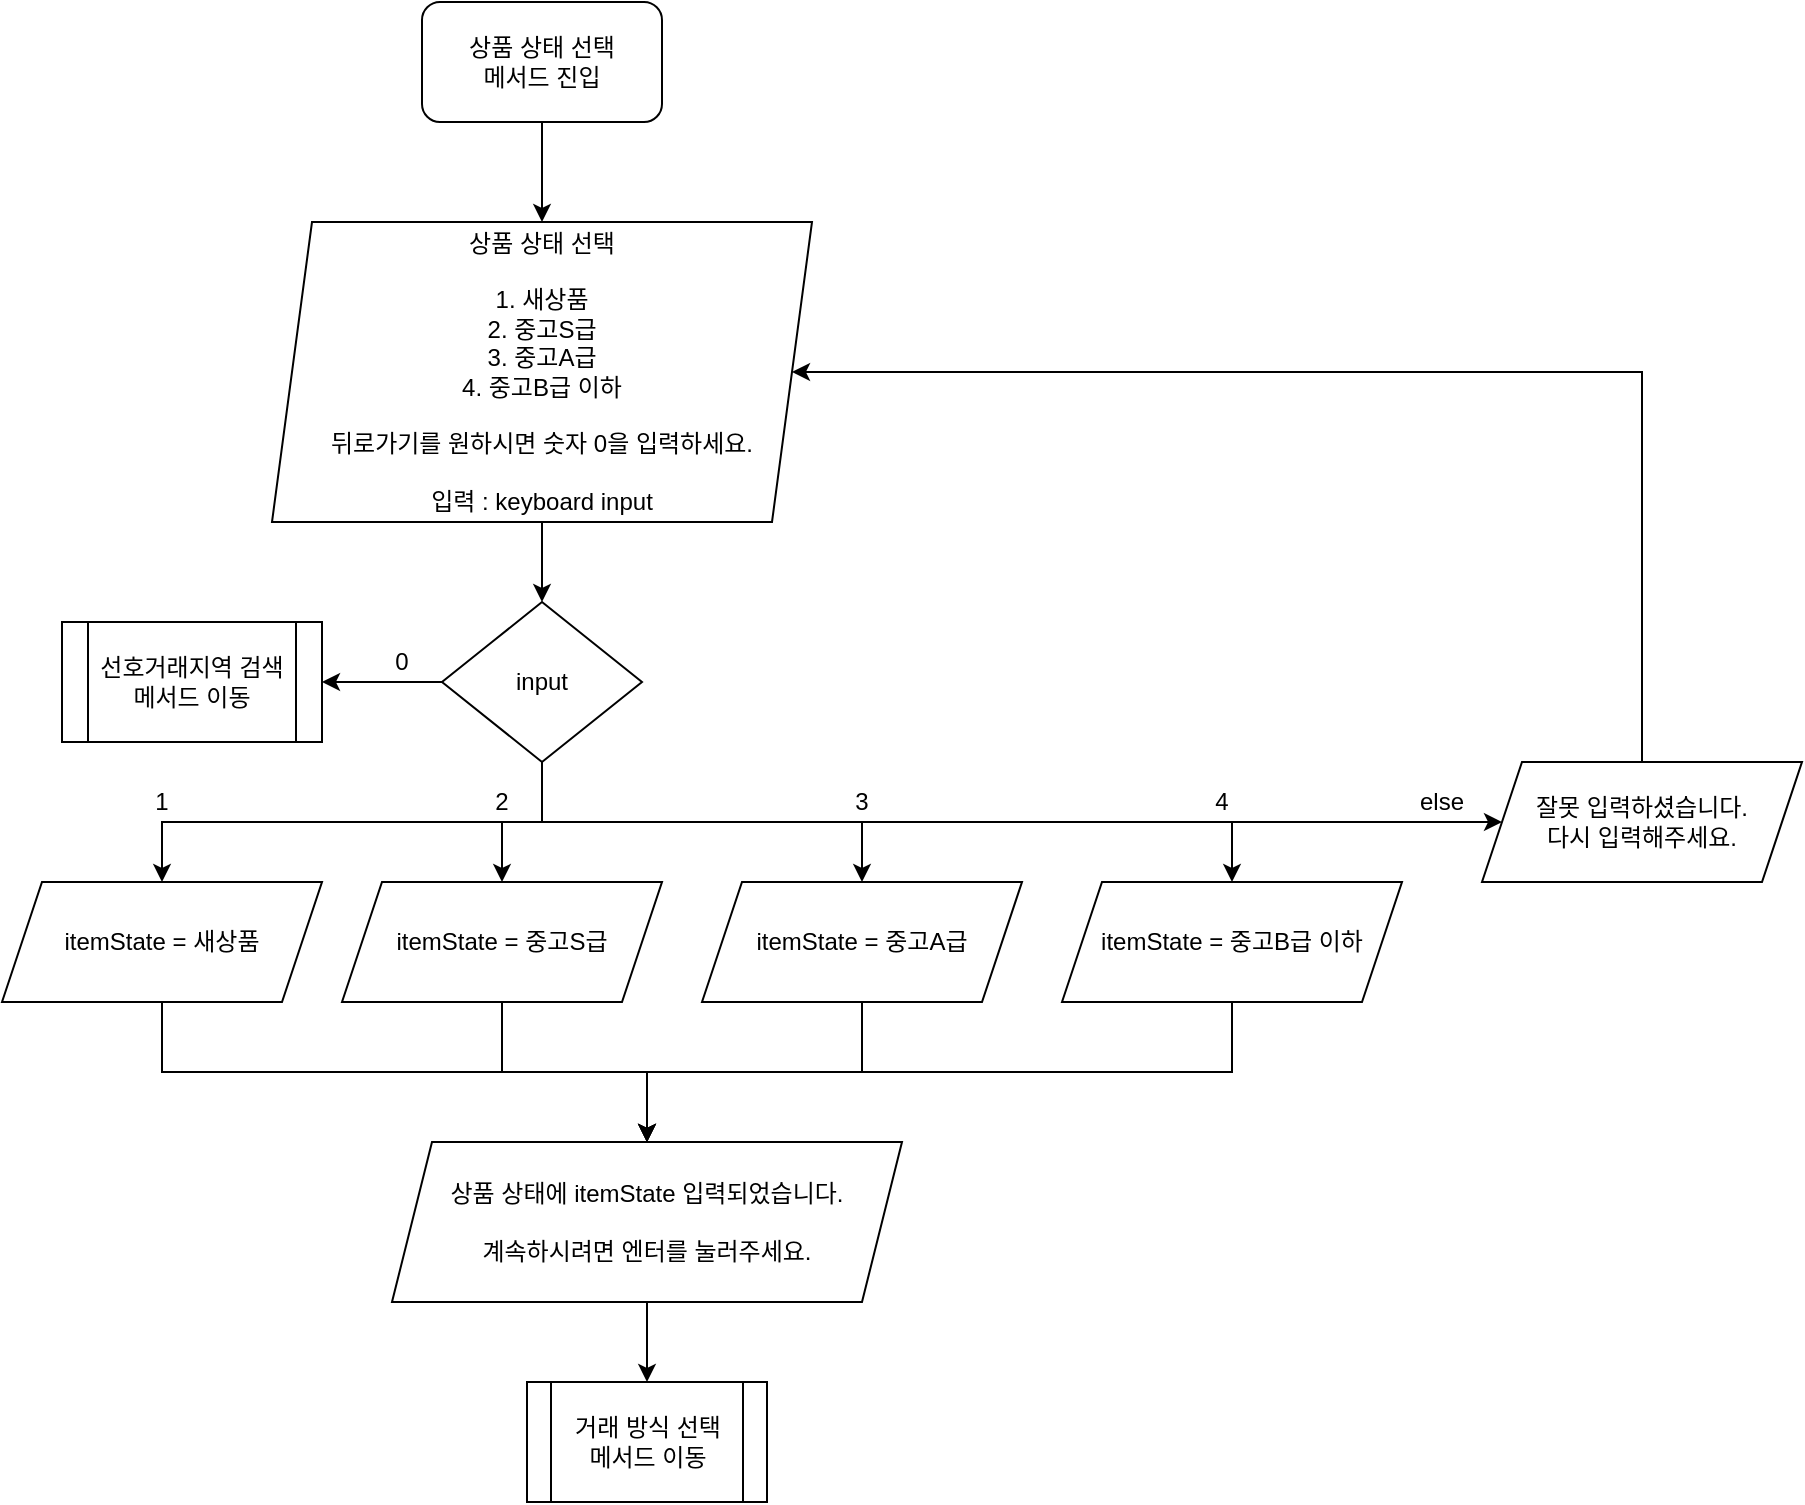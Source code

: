 <mxfile version="13.9.8" type="google"><diagram id="C5RBs43oDa-KdzZeNtuy" name="Page-1"><mxGraphModel dx="700" dy="752" grid="1" gridSize="10" guides="1" tooltips="1" connect="1" arrows="1" fold="1" page="1" pageScale="1" pageWidth="827" pageHeight="1169" math="0" shadow="0"><root><mxCell id="WIyWlLk6GJQsqaUBKTNV-0"/><mxCell id="WIyWlLk6GJQsqaUBKTNV-1" parent="WIyWlLk6GJQsqaUBKTNV-0"/><mxCell id="X5C2-GXVxS-Rd7G31I63-2" value="" style="edgeStyle=orthogonalEdgeStyle;rounded=0;orthogonalLoop=1;jettySize=auto;html=1;" edge="1" parent="WIyWlLk6GJQsqaUBKTNV-1" source="X5C2-GXVxS-Rd7G31I63-0" target="X5C2-GXVxS-Rd7G31I63-1"><mxGeometry relative="1" as="geometry"/></mxCell><mxCell id="X5C2-GXVxS-Rd7G31I63-0" value="상품 상태 선택&lt;br&gt;메서드 진입" style="rounded=1;whiteSpace=wrap;html=1;" vertex="1" parent="WIyWlLk6GJQsqaUBKTNV-1"><mxGeometry x="210" y="60" width="120" height="60" as="geometry"/></mxCell><mxCell id="X5C2-GXVxS-Rd7G31I63-4" value="" style="edgeStyle=orthogonalEdgeStyle;rounded=0;orthogonalLoop=1;jettySize=auto;html=1;" edge="1" parent="WIyWlLk6GJQsqaUBKTNV-1" source="X5C2-GXVxS-Rd7G31I63-1" target="X5C2-GXVxS-Rd7G31I63-3"><mxGeometry relative="1" as="geometry"/></mxCell><mxCell id="X5C2-GXVxS-Rd7G31I63-1" value="상품 상태 선택&lt;br&gt;&lt;br&gt;1. 새상품&lt;br&gt;2. 중고S급&lt;br&gt;3. 중고A급&lt;br&gt;4. 중고B급 이하&lt;br&gt;&lt;br&gt;뒤로가기를 원하시면 숫자 0을 입력하세요.&lt;br&gt;&lt;br&gt;입력 : keyboard input" style="shape=parallelogram;perimeter=parallelogramPerimeter;whiteSpace=wrap;html=1;fixedSize=1;rounded=1;arcSize=0;" vertex="1" parent="WIyWlLk6GJQsqaUBKTNV-1"><mxGeometry x="135" y="170" width="270" height="150" as="geometry"/></mxCell><mxCell id="X5C2-GXVxS-Rd7G31I63-6" value="" style="edgeStyle=orthogonalEdgeStyle;rounded=0;orthogonalLoop=1;jettySize=auto;html=1;" edge="1" parent="WIyWlLk6GJQsqaUBKTNV-1" source="X5C2-GXVxS-Rd7G31I63-3" target="X5C2-GXVxS-Rd7G31I63-5"><mxGeometry relative="1" as="geometry"/></mxCell><mxCell id="X5C2-GXVxS-Rd7G31I63-12" style="edgeStyle=orthogonalEdgeStyle;rounded=0;orthogonalLoop=1;jettySize=auto;html=1;exitX=0.5;exitY=1;exitDx=0;exitDy=0;entryX=0.5;entryY=0;entryDx=0;entryDy=0;" edge="1" parent="WIyWlLk6GJQsqaUBKTNV-1" source="X5C2-GXVxS-Rd7G31I63-3" target="X5C2-GXVxS-Rd7G31I63-8"><mxGeometry relative="1" as="geometry"/></mxCell><mxCell id="X5C2-GXVxS-Rd7G31I63-13" style="edgeStyle=orthogonalEdgeStyle;rounded=0;orthogonalLoop=1;jettySize=auto;html=1;exitX=0.5;exitY=1;exitDx=0;exitDy=0;entryX=0.5;entryY=0;entryDx=0;entryDy=0;" edge="1" parent="WIyWlLk6GJQsqaUBKTNV-1" source="X5C2-GXVxS-Rd7G31I63-3" target="X5C2-GXVxS-Rd7G31I63-9"><mxGeometry relative="1" as="geometry"/></mxCell><mxCell id="X5C2-GXVxS-Rd7G31I63-14" style="edgeStyle=orthogonalEdgeStyle;rounded=0;orthogonalLoop=1;jettySize=auto;html=1;exitX=0.5;exitY=1;exitDx=0;exitDy=0;entryX=0.5;entryY=0;entryDx=0;entryDy=0;" edge="1" parent="WIyWlLk6GJQsqaUBKTNV-1" source="X5C2-GXVxS-Rd7G31I63-3" target="X5C2-GXVxS-Rd7G31I63-10"><mxGeometry relative="1" as="geometry"/></mxCell><mxCell id="X5C2-GXVxS-Rd7G31I63-15" style="edgeStyle=orthogonalEdgeStyle;rounded=0;orthogonalLoop=1;jettySize=auto;html=1;exitX=0.5;exitY=1;exitDx=0;exitDy=0;" edge="1" parent="WIyWlLk6GJQsqaUBKTNV-1" source="X5C2-GXVxS-Rd7G31I63-3" target="X5C2-GXVxS-Rd7G31I63-11"><mxGeometry relative="1" as="geometry"/></mxCell><mxCell id="X5C2-GXVxS-Rd7G31I63-17" style="edgeStyle=orthogonalEdgeStyle;rounded=0;orthogonalLoop=1;jettySize=auto;html=1;exitX=0.5;exitY=1;exitDx=0;exitDy=0;" edge="1" parent="WIyWlLk6GJQsqaUBKTNV-1" source="X5C2-GXVxS-Rd7G31I63-3" target="X5C2-GXVxS-Rd7G31I63-16"><mxGeometry relative="1" as="geometry"/></mxCell><mxCell id="X5C2-GXVxS-Rd7G31I63-3" value="input" style="rhombus;whiteSpace=wrap;html=1;rounded=1;arcSize=0;" vertex="1" parent="WIyWlLk6GJQsqaUBKTNV-1"><mxGeometry x="220" y="360" width="100" height="80" as="geometry"/></mxCell><mxCell id="X5C2-GXVxS-Rd7G31I63-5" value="선호거래지역 검색&lt;br&gt;메서드 이동" style="shape=process;whiteSpace=wrap;html=1;backgroundOutline=1;rounded=1;arcSize=0;" vertex="1" parent="WIyWlLk6GJQsqaUBKTNV-1"><mxGeometry x="30" y="370" width="130" height="60" as="geometry"/></mxCell><mxCell id="X5C2-GXVxS-Rd7G31I63-7" value="0" style="text;html=1;strokeColor=none;fillColor=none;align=center;verticalAlign=middle;whiteSpace=wrap;rounded=0;" vertex="1" parent="WIyWlLk6GJQsqaUBKTNV-1"><mxGeometry x="180" y="380" width="40" height="20" as="geometry"/></mxCell><mxCell id="X5C2-GXVxS-Rd7G31I63-26" style="edgeStyle=orthogonalEdgeStyle;rounded=0;orthogonalLoop=1;jettySize=auto;html=1;exitX=0.5;exitY=1;exitDx=0;exitDy=0;" edge="1" parent="WIyWlLk6GJQsqaUBKTNV-1" source="X5C2-GXVxS-Rd7G31I63-8" target="X5C2-GXVxS-Rd7G31I63-25"><mxGeometry relative="1" as="geometry"/></mxCell><mxCell id="X5C2-GXVxS-Rd7G31I63-8" value="itemState = 새상품" style="shape=parallelogram;perimeter=parallelogramPerimeter;whiteSpace=wrap;html=1;fixedSize=1;" vertex="1" parent="WIyWlLk6GJQsqaUBKTNV-1"><mxGeometry y="500" width="160" height="60" as="geometry"/></mxCell><mxCell id="X5C2-GXVxS-Rd7G31I63-27" style="edgeStyle=orthogonalEdgeStyle;rounded=0;orthogonalLoop=1;jettySize=auto;html=1;exitX=0.5;exitY=1;exitDx=0;exitDy=0;" edge="1" parent="WIyWlLk6GJQsqaUBKTNV-1" source="X5C2-GXVxS-Rd7G31I63-9" target="X5C2-GXVxS-Rd7G31I63-25"><mxGeometry relative="1" as="geometry"/></mxCell><mxCell id="X5C2-GXVxS-Rd7G31I63-9" value="itemState = 중고S급" style="shape=parallelogram;perimeter=parallelogramPerimeter;whiteSpace=wrap;html=1;fixedSize=1;" vertex="1" parent="WIyWlLk6GJQsqaUBKTNV-1"><mxGeometry x="170" y="500" width="160" height="60" as="geometry"/></mxCell><mxCell id="X5C2-GXVxS-Rd7G31I63-28" style="edgeStyle=orthogonalEdgeStyle;rounded=0;orthogonalLoop=1;jettySize=auto;html=1;exitX=0.5;exitY=1;exitDx=0;exitDy=0;" edge="1" parent="WIyWlLk6GJQsqaUBKTNV-1" source="X5C2-GXVxS-Rd7G31I63-10" target="X5C2-GXVxS-Rd7G31I63-25"><mxGeometry relative="1" as="geometry"/></mxCell><mxCell id="X5C2-GXVxS-Rd7G31I63-10" value="itemState = 중고A급" style="shape=parallelogram;perimeter=parallelogramPerimeter;whiteSpace=wrap;html=1;fixedSize=1;" vertex="1" parent="WIyWlLk6GJQsqaUBKTNV-1"><mxGeometry x="350" y="500" width="160" height="60" as="geometry"/></mxCell><mxCell id="X5C2-GXVxS-Rd7G31I63-29" style="edgeStyle=orthogonalEdgeStyle;rounded=0;orthogonalLoop=1;jettySize=auto;html=1;exitX=0.5;exitY=1;exitDx=0;exitDy=0;" edge="1" parent="WIyWlLk6GJQsqaUBKTNV-1" source="X5C2-GXVxS-Rd7G31I63-11" target="X5C2-GXVxS-Rd7G31I63-25"><mxGeometry relative="1" as="geometry"/></mxCell><mxCell id="X5C2-GXVxS-Rd7G31I63-11" value="itemState = 중고B급 이하" style="shape=parallelogram;perimeter=parallelogramPerimeter;whiteSpace=wrap;html=1;fixedSize=1;" vertex="1" parent="WIyWlLk6GJQsqaUBKTNV-1"><mxGeometry x="530" y="500" width="170" height="60" as="geometry"/></mxCell><mxCell id="X5C2-GXVxS-Rd7G31I63-24" style="edgeStyle=orthogonalEdgeStyle;rounded=0;orthogonalLoop=1;jettySize=auto;html=1;exitX=0.5;exitY=0;exitDx=0;exitDy=0;entryX=1;entryY=0.5;entryDx=0;entryDy=0;" edge="1" parent="WIyWlLk6GJQsqaUBKTNV-1" source="X5C2-GXVxS-Rd7G31I63-16" target="X5C2-GXVxS-Rd7G31I63-1"><mxGeometry relative="1" as="geometry"><Array as="points"><mxPoint x="820" y="245"/></Array></mxGeometry></mxCell><mxCell id="X5C2-GXVxS-Rd7G31I63-16" value="잘못 입력하셨습니다.&lt;br&gt;다시 입력해주세요." style="shape=parallelogram;perimeter=parallelogramPerimeter;whiteSpace=wrap;html=1;fixedSize=1;" vertex="1" parent="WIyWlLk6GJQsqaUBKTNV-1"><mxGeometry x="740" y="440" width="160" height="60" as="geometry"/></mxCell><mxCell id="X5C2-GXVxS-Rd7G31I63-18" value="1" style="text;html=1;strokeColor=none;fillColor=none;align=center;verticalAlign=middle;whiteSpace=wrap;rounded=0;" vertex="1" parent="WIyWlLk6GJQsqaUBKTNV-1"><mxGeometry x="60" y="450" width="40" height="20" as="geometry"/></mxCell><mxCell id="X5C2-GXVxS-Rd7G31I63-19" value="2" style="text;html=1;strokeColor=none;fillColor=none;align=center;verticalAlign=middle;whiteSpace=wrap;rounded=0;" vertex="1" parent="WIyWlLk6GJQsqaUBKTNV-1"><mxGeometry x="230" y="450" width="40" height="20" as="geometry"/></mxCell><mxCell id="X5C2-GXVxS-Rd7G31I63-20" value="3" style="text;html=1;strokeColor=none;fillColor=none;align=center;verticalAlign=middle;whiteSpace=wrap;rounded=0;" vertex="1" parent="WIyWlLk6GJQsqaUBKTNV-1"><mxGeometry x="410" y="450" width="40" height="20" as="geometry"/></mxCell><mxCell id="X5C2-GXVxS-Rd7G31I63-21" value="4" style="text;html=1;strokeColor=none;fillColor=none;align=center;verticalAlign=middle;whiteSpace=wrap;rounded=0;" vertex="1" parent="WIyWlLk6GJQsqaUBKTNV-1"><mxGeometry x="590" y="450" width="40" height="20" as="geometry"/></mxCell><mxCell id="X5C2-GXVxS-Rd7G31I63-22" value="else" style="text;html=1;strokeColor=none;fillColor=none;align=center;verticalAlign=middle;whiteSpace=wrap;rounded=0;" vertex="1" parent="WIyWlLk6GJQsqaUBKTNV-1"><mxGeometry x="700" y="450" width="40" height="20" as="geometry"/></mxCell><mxCell id="X5C2-GXVxS-Rd7G31I63-31" value="" style="edgeStyle=orthogonalEdgeStyle;rounded=0;orthogonalLoop=1;jettySize=auto;html=1;" edge="1" parent="WIyWlLk6GJQsqaUBKTNV-1" source="X5C2-GXVxS-Rd7G31I63-25" target="X5C2-GXVxS-Rd7G31I63-30"><mxGeometry relative="1" as="geometry"/></mxCell><mxCell id="X5C2-GXVxS-Rd7G31I63-25" value="상품 상태에 itemState 입력되었습니다.&lt;br&gt;&lt;br&gt;계속하시려면 엔터를 눌러주세요." style="shape=parallelogram;perimeter=parallelogramPerimeter;whiteSpace=wrap;html=1;fixedSize=1;" vertex="1" parent="WIyWlLk6GJQsqaUBKTNV-1"><mxGeometry x="195" y="630" width="255" height="80" as="geometry"/></mxCell><mxCell id="X5C2-GXVxS-Rd7G31I63-30" value="거래 방식 선택&lt;br&gt;메서드 이동" style="shape=process;whiteSpace=wrap;html=1;backgroundOutline=1;" vertex="1" parent="WIyWlLk6GJQsqaUBKTNV-1"><mxGeometry x="262.5" y="750" width="120" height="60" as="geometry"/></mxCell></root></mxGraphModel></diagram></mxfile>